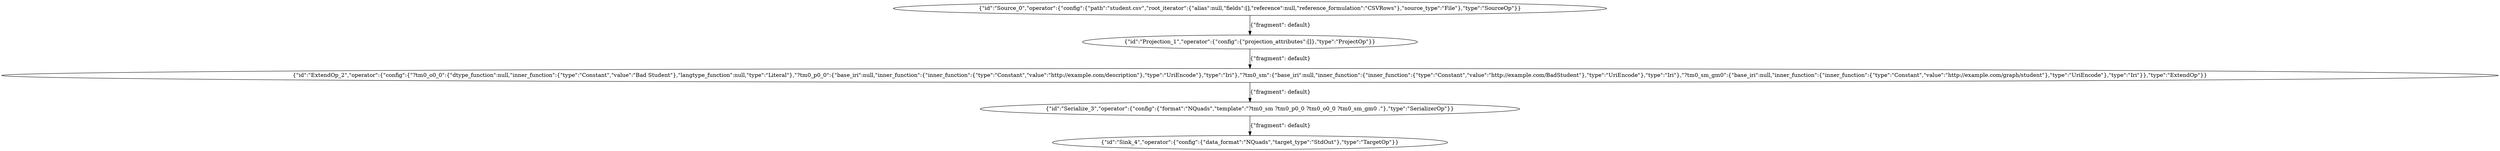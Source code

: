 digraph {
    0 [ label = "{\"id\":\"Source_0\",\"operator\":{\"config\":{\"path\":\"student.csv\",\"root_iterator\":{\"alias\":null,\"fields\":[],\"reference\":null,\"reference_formulation\":\"CSVRows\"},\"source_type\":\"File\"},\"type\":\"SourceOp\"}}" ]
    1 [ label = "{\"id\":\"Projection_1\",\"operator\":{\"config\":{\"projection_attributes\":[]},\"type\":\"ProjectOp\"}}" ]
    2 [ label = "{\"id\":\"ExtendOp_2\",\"operator\":{\"config\":{\"?tm0_o0_0\":{\"dtype_function\":null,\"inner_function\":{\"type\":\"Constant\",\"value\":\"Bad Student\"},\"langtype_function\":null,\"type\":\"Literal\"},\"?tm0_p0_0\":{\"base_iri\":null,\"inner_function\":{\"inner_function\":{\"type\":\"Constant\",\"value\":\"http://example.com/description\"},\"type\":\"UriEncode\"},\"type\":\"Iri\"},\"?tm0_sm\":{\"base_iri\":null,\"inner_function\":{\"inner_function\":{\"type\":\"Constant\",\"value\":\"http://example.com/BadStudent\"},\"type\":\"UriEncode\"},\"type\":\"Iri\"},\"?tm0_sm_gm0\":{\"base_iri\":null,\"inner_function\":{\"inner_function\":{\"type\":\"Constant\",\"value\":\"http://example.com/graph/student\"},\"type\":\"UriEncode\"},\"type\":\"Iri\"}},\"type\":\"ExtendOp\"}}" ]
    3 [ label = "{\"id\":\"Serialize_3\",\"operator\":{\"config\":{\"format\":\"NQuads\",\"template\":\"?tm0_sm ?tm0_p0_0 ?tm0_o0_0 ?tm0_sm_gm0 .\"},\"type\":\"SerializerOp\"}}" ]
    4 [ label = "{\"id\":\"Sink_4\",\"operator\":{\"config\":{\"data_format\":\"NQuads\",\"target_type\":\"StdOut\"},\"type\":\"TargetOp\"}}" ]
    0 -> 1 [ label = "{\"fragment\": default}" ]
    1 -> 2 [ label = "{\"fragment\": default}" ]
    2 -> 3 [ label = "{\"fragment\": default}" ]
    3 -> 4 [ label = "{\"fragment\": default}" ]
}
